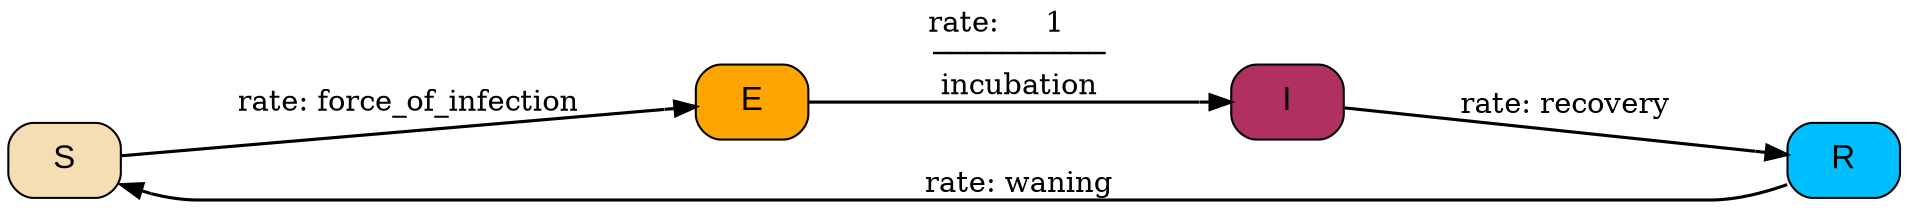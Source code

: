 digraph {
        	rankdir=LR;
        	node[fontsize=16, fontname=Arial, shape=box, style="filled,rounded"];
        	edge[minlen=1.5, penwidth=1.5, tailtooltip="", headtooltip=""];

        	"S" [shape="Mrecord", label="S", tooltip="S (Susceptible):
	suceptible of becoming infected", fillcolor=wheat, style="filled,rounded"] ;
	"E" [shape="Mrecord", label="E", tooltip="E (Latent):
	infected but not yet able to transmit the disease", fillcolor=orange, style="filled,rounded"] ;
	"I" [shape="Mrecord", label="I", tooltip="I (Infectious):
	infected and able to transmit the disease", fillcolor=maroon, style="filled,rounded"] ;
	"R" [shape="Mrecord", label="R", tooltip="R (Resistant):
	healthy again and resistant to infection", fillcolor=deepskyblue, style="filled,rounded"] ;
	"E" -> "I" [label="rate:     1     
──────────
incubation", labeltooltip="rate:     1     
──────────
incubation", arrowtail="none", arrowhead="normalnone", dir=both, tooltip="", minlen=3, style="solid"];
	"I" -> "R" [label="rate: recovery", labeltooltip="recovery [parameter]:
	recovery rate (/day)                                                    
	0.1", arrowtail="none", arrowhead="normalnone", dir=both, tooltip="", minlen=3, style="solid"];
	"R" -> "S" [label="rate: waning", labeltooltip="waning [parameter]:
	rate at which individuals lose immunity (/day)                          
	0.05", arrowtail="none", arrowhead="normalnone", dir=both, tooltip="", minlen=3, style="solid"];
	"S" -> "E" [label="rate: force_of_infection", labeltooltip="force_of_infection [parameter]:
	infection function                                                      
	transmission_I * total_I / total_herd", arrowtail="none", arrowhead="normalnone", dir=both, tooltip="", minlen=3, style="solid"];
}